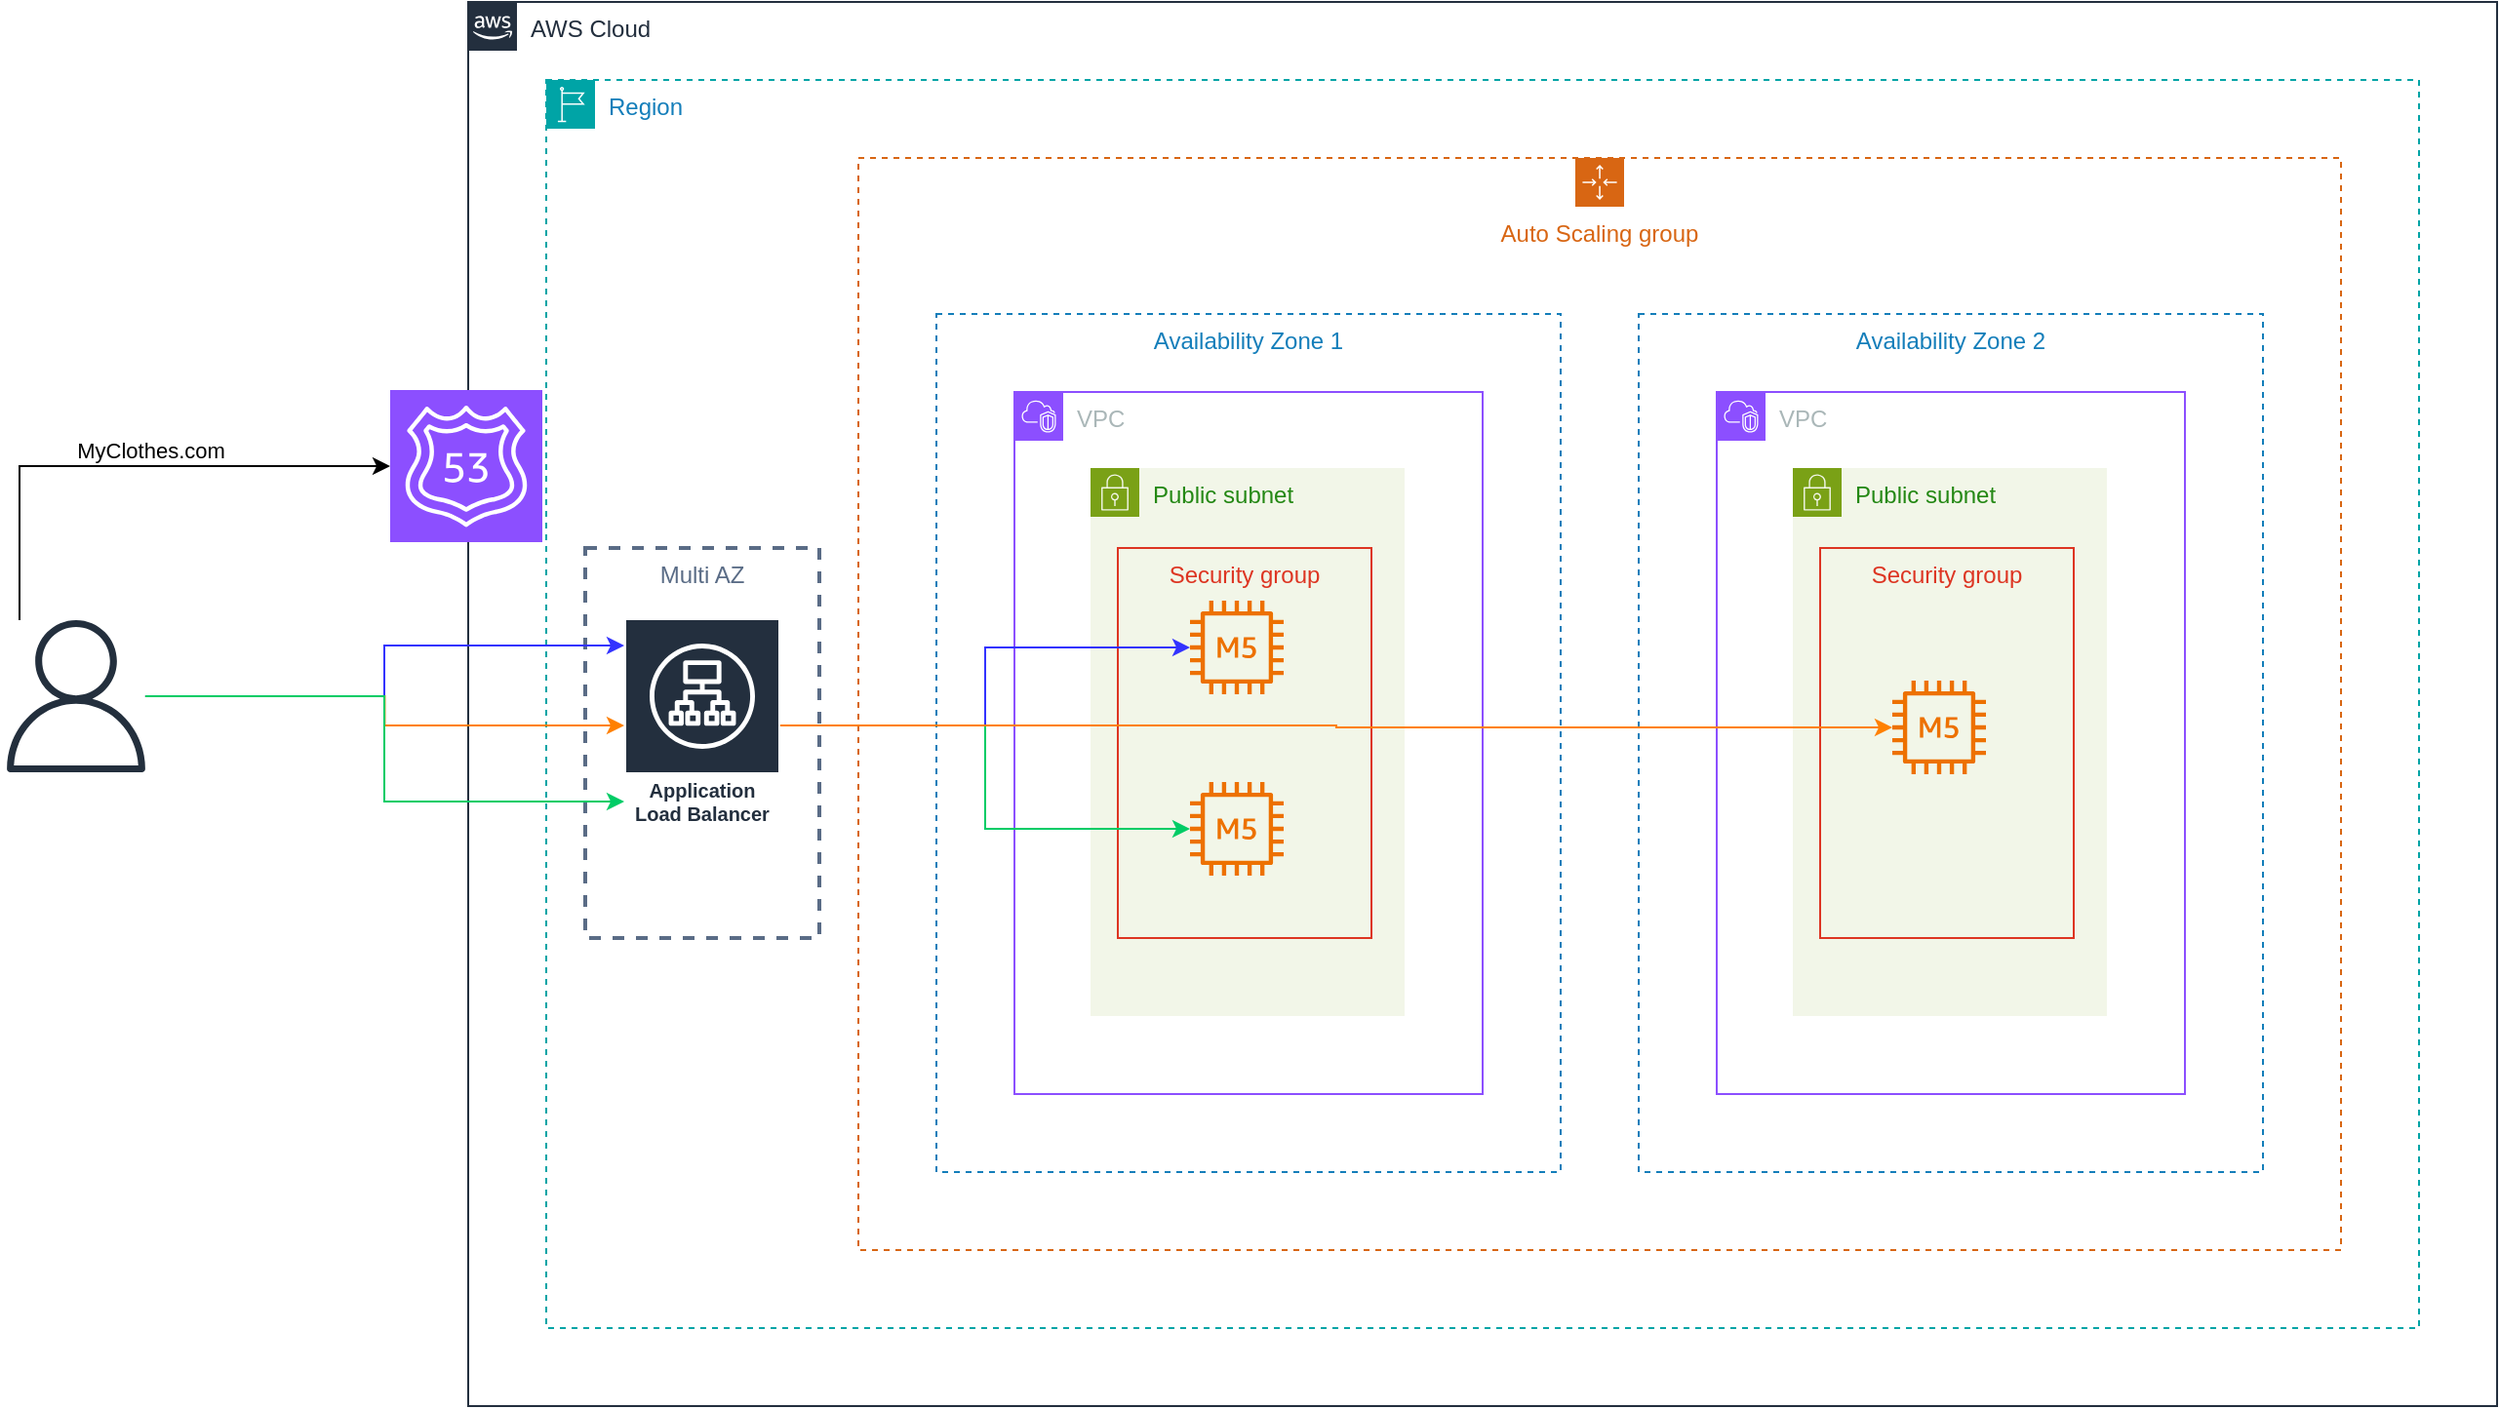 <mxfile version="28.2.0" pages="2">
  <diagram name="Case-1" id="PmD8lqB-uexvtJWTwt2q">
    <mxGraphModel dx="1747" dy="927" grid="1" gridSize="10" guides="1" tooltips="1" connect="1" arrows="1" fold="1" page="1" pageScale="1" pageWidth="1169" pageHeight="827" math="0" shadow="0">
      <root>
        <mxCell id="0" />
        <mxCell id="1" parent="0" />
        <mxCell id="tSjX2Kkg8_OPjPoX5KD2-1" value="AWS Cloud" style="points=[[0,0],[0.25,0],[0.5,0],[0.75,0],[1,0],[1,0.25],[1,0.5],[1,0.75],[1,1],[0.75,1],[0.5,1],[0.25,1],[0,1],[0,0.75],[0,0.5],[0,0.25]];outlineConnect=0;gradientColor=none;html=1;whiteSpace=wrap;fontSize=12;fontStyle=0;container=1;pointerEvents=0;collapsible=0;recursiveResize=0;shape=mxgraph.aws4.group;grIcon=mxgraph.aws4.group_aws_cloud_alt;strokeColor=#232F3E;fillColor=none;verticalAlign=top;align=left;spacingLeft=30;fontColor=#232F3E;dashed=0;" vertex="1" parent="1">
          <mxGeometry x="320" y="80" width="1040" height="720" as="geometry" />
        </mxCell>
        <mxCell id="tSjX2Kkg8_OPjPoX5KD2-3" value="Region" style="points=[[0,0],[0.25,0],[0.5,0],[0.75,0],[1,0],[1,0.25],[1,0.5],[1,0.75],[1,1],[0.75,1],[0.5,1],[0.25,1],[0,1],[0,0.75],[0,0.5],[0,0.25]];outlineConnect=0;gradientColor=none;html=1;whiteSpace=wrap;fontSize=12;fontStyle=0;container=1;pointerEvents=0;collapsible=0;recursiveResize=0;shape=mxgraph.aws4.group;grIcon=mxgraph.aws4.group_region;strokeColor=#00A4A6;fillColor=none;verticalAlign=top;align=left;spacingLeft=30;fontColor=#147EBA;dashed=1;" vertex="1" parent="tSjX2Kkg8_OPjPoX5KD2-1">
          <mxGeometry x="40" y="40" width="960" height="640" as="geometry" />
        </mxCell>
        <mxCell id="tSjX2Kkg8_OPjPoX5KD2-36" value="Multi AZ" style="fillColor=none;strokeColor=#5A6C86;dashed=1;verticalAlign=top;fontStyle=0;fontColor=#5A6C86;whiteSpace=wrap;html=1;strokeWidth=2;" vertex="1" parent="1">
          <mxGeometry x="380" y="360" width="120" height="200" as="geometry" />
        </mxCell>
        <mxCell id="tSjX2Kkg8_OPjPoX5KD2-6" value="Auto Scaling group" style="points=[[0,0],[0.25,0],[0.5,0],[0.75,0],[1,0],[1,0.25],[1,0.5],[1,0.75],[1,1],[0.75,1],[0.5,1],[0.25,1],[0,1],[0,0.75],[0,0.5],[0,0.25]];outlineConnect=0;gradientColor=none;html=1;whiteSpace=wrap;fontSize=12;fontStyle=0;container=1;pointerEvents=0;collapsible=0;recursiveResize=0;shape=mxgraph.aws4.groupCenter;grIcon=mxgraph.aws4.group_auto_scaling_group;grStroke=1;strokeColor=#D86613;fillColor=none;verticalAlign=top;align=center;fontColor=#D86613;dashed=1;spacingTop=25;" vertex="1" parent="1">
          <mxGeometry x="520" y="160" width="760" height="560" as="geometry" />
        </mxCell>
        <mxCell id="tSjX2Kkg8_OPjPoX5KD2-7" value="Availability Zone 1" style="fillColor=none;strokeColor=#147EBA;dashed=1;verticalAlign=top;fontStyle=0;fontColor=#147EBA;whiteSpace=wrap;html=1;" vertex="1" parent="tSjX2Kkg8_OPjPoX5KD2-6">
          <mxGeometry x="40" y="80" width="320" height="440" as="geometry" />
        </mxCell>
        <mxCell id="tSjX2Kkg8_OPjPoX5KD2-8" value="Availability Zone 2" style="fillColor=none;strokeColor=#147EBA;dashed=1;verticalAlign=top;fontStyle=0;fontColor=#147EBA;whiteSpace=wrap;html=1;" vertex="1" parent="tSjX2Kkg8_OPjPoX5KD2-6">
          <mxGeometry x="400" y="80" width="320" height="440" as="geometry" />
        </mxCell>
        <mxCell id="tSjX2Kkg8_OPjPoX5KD2-9" value="VPC" style="points=[[0,0],[0.25,0],[0.5,0],[0.75,0],[1,0],[1,0.25],[1,0.5],[1,0.75],[1,1],[0.75,1],[0.5,1],[0.25,1],[0,1],[0,0.75],[0,0.5],[0,0.25]];outlineConnect=0;gradientColor=none;html=1;whiteSpace=wrap;fontSize=12;fontStyle=0;container=1;pointerEvents=0;collapsible=0;recursiveResize=0;shape=mxgraph.aws4.group;grIcon=mxgraph.aws4.group_vpc2;strokeColor=#8C4FFF;fillColor=none;verticalAlign=top;align=left;spacingLeft=30;fontColor=#AAB7B8;dashed=0;" vertex="1" parent="tSjX2Kkg8_OPjPoX5KD2-6">
          <mxGeometry x="80" y="120" width="240" height="360" as="geometry" />
        </mxCell>
        <mxCell id="tSjX2Kkg8_OPjPoX5KD2-10" value="Public subnet" style="points=[[0,0],[0.25,0],[0.5,0],[0.75,0],[1,0],[1,0.25],[1,0.5],[1,0.75],[1,1],[0.75,1],[0.5,1],[0.25,1],[0,1],[0,0.75],[0,0.5],[0,0.25]];outlineConnect=0;gradientColor=none;html=1;whiteSpace=wrap;fontSize=12;fontStyle=0;container=1;pointerEvents=0;collapsible=0;recursiveResize=0;shape=mxgraph.aws4.group;grIcon=mxgraph.aws4.group_security_group;grStroke=0;strokeColor=#7AA116;fillColor=#F2F6E8;verticalAlign=top;align=left;spacingLeft=30;fontColor=#248814;dashed=1;strokeWidth=2;" vertex="1" parent="1">
          <mxGeometry x="639" y="319" width="161" height="281" as="geometry" />
        </mxCell>
        <mxCell id="tSjX2Kkg8_OPjPoX5KD2-12" value="Security group" style="fillColor=none;strokeColor=#DD3522;verticalAlign=top;fontStyle=0;fontColor=#DD3522;whiteSpace=wrap;html=1;" vertex="1" parent="1">
          <mxGeometry x="653" y="360" width="130" height="200" as="geometry" />
        </mxCell>
        <mxCell id="tSjX2Kkg8_OPjPoX5KD2-13" value="" style="sketch=0;outlineConnect=0;fontColor=#232F3E;gradientColor=none;fillColor=#ED7100;strokeColor=none;dashed=0;verticalLabelPosition=bottom;verticalAlign=top;align=center;html=1;fontSize=12;fontStyle=0;aspect=fixed;pointerEvents=1;shape=mxgraph.aws4.m5_instance;" vertex="1" parent="1">
          <mxGeometry x="690" y="387" width="48" height="48" as="geometry" />
        </mxCell>
        <mxCell id="tSjX2Kkg8_OPjPoX5KD2-14" value="" style="sketch=0;points=[[0,0,0],[0.25,0,0],[0.5,0,0],[0.75,0,0],[1,0,0],[0,1,0],[0.25,1,0],[0.5,1,0],[0.75,1,0],[1,1,0],[0,0.25,0],[0,0.5,0],[0,0.75,0],[1,0.25,0],[1,0.5,0],[1,0.75,0]];outlineConnect=0;fontColor=#232F3E;fillColor=#8C4FFF;strokeColor=#ffffff;dashed=0;verticalLabelPosition=bottom;verticalAlign=top;align=center;html=1;fontSize=12;fontStyle=0;aspect=fixed;shape=mxgraph.aws4.resourceIcon;resIcon=mxgraph.aws4.route_53;" vertex="1" parent="1">
          <mxGeometry x="280" y="279" width="78" height="78" as="geometry" />
        </mxCell>
        <mxCell id="tSjX2Kkg8_OPjPoX5KD2-28" style="edgeStyle=orthogonalEdgeStyle;rounded=0;orthogonalLoop=1;jettySize=auto;html=1;strokeColor=#3333FF;" edge="1" parent="1" source="tSjX2Kkg8_OPjPoX5KD2-16" target="tSjX2Kkg8_OPjPoX5KD2-13">
          <mxGeometry relative="1" as="geometry" />
        </mxCell>
        <mxCell id="tSjX2Kkg8_OPjPoX5KD2-32" style="edgeStyle=orthogonalEdgeStyle;rounded=0;orthogonalLoop=1;jettySize=auto;html=1;strokeColor=#00CC66;" edge="1" parent="1" source="tSjX2Kkg8_OPjPoX5KD2-16" target="tSjX2Kkg8_OPjPoX5KD2-31">
          <mxGeometry relative="1" as="geometry" />
        </mxCell>
        <mxCell id="tSjX2Kkg8_OPjPoX5KD2-16" value="Application Load Balancer" style="sketch=0;outlineConnect=0;fontColor=#232F3E;gradientColor=none;strokeColor=#ffffff;fillColor=#232F3E;dashed=0;verticalLabelPosition=middle;verticalAlign=bottom;align=center;html=1;whiteSpace=wrap;fontSize=10;fontStyle=1;spacing=3;shape=mxgraph.aws4.productIcon;prIcon=mxgraph.aws4.application_load_balancer;" vertex="1" parent="1">
          <mxGeometry x="400" y="396" width="80" height="110" as="geometry" />
        </mxCell>
        <mxCell id="tSjX2Kkg8_OPjPoX5KD2-33" style="edgeStyle=orthogonalEdgeStyle;rounded=0;orthogonalLoop=1;jettySize=auto;html=1;strokeColor=#FF8000;" edge="1" parent="1" source="tSjX2Kkg8_OPjPoX5KD2-20" target="tSjX2Kkg8_OPjPoX5KD2-16">
          <mxGeometry relative="1" as="geometry" />
        </mxCell>
        <mxCell id="tSjX2Kkg8_OPjPoX5KD2-34" style="edgeStyle=orthogonalEdgeStyle;rounded=0;orthogonalLoop=1;jettySize=auto;html=1;strokeColor=#3333FF;" edge="1" parent="1" source="tSjX2Kkg8_OPjPoX5KD2-20" target="tSjX2Kkg8_OPjPoX5KD2-16">
          <mxGeometry relative="1" as="geometry">
            <Array as="points">
              <mxPoint x="277" y="436" />
              <mxPoint x="277" y="410" />
            </Array>
          </mxGeometry>
        </mxCell>
        <mxCell id="tSjX2Kkg8_OPjPoX5KD2-35" style="edgeStyle=orthogonalEdgeStyle;rounded=0;orthogonalLoop=1;jettySize=auto;html=1;strokeColor=#00CC66;" edge="1" parent="1" source="tSjX2Kkg8_OPjPoX5KD2-20" target="tSjX2Kkg8_OPjPoX5KD2-16">
          <mxGeometry relative="1" as="geometry">
            <Array as="points">
              <mxPoint x="277" y="436" />
              <mxPoint x="277" y="490" />
            </Array>
          </mxGeometry>
        </mxCell>
        <mxCell id="tSjX2Kkg8_OPjPoX5KD2-20" value="" style="sketch=0;outlineConnect=0;fontColor=#232F3E;gradientColor=none;fillColor=#232F3D;strokeColor=none;dashed=0;verticalLabelPosition=bottom;verticalAlign=top;align=center;html=1;fontSize=12;fontStyle=0;aspect=fixed;pointerEvents=1;shape=mxgraph.aws4.user;" vertex="1" parent="1">
          <mxGeometry x="80" y="397" width="78" height="78" as="geometry" />
        </mxCell>
        <mxCell id="tSjX2Kkg8_OPjPoX5KD2-21" value="MyClothes.com" style="edgeStyle=orthogonalEdgeStyle;rounded=0;orthogonalLoop=1;jettySize=auto;html=1;entryX=0;entryY=0.5;entryDx=0;entryDy=0;entryPerimeter=0;" edge="1" parent="1" source="tSjX2Kkg8_OPjPoX5KD2-20" target="tSjX2Kkg8_OPjPoX5KD2-14">
          <mxGeometry x="0.084" y="8" relative="1" as="geometry">
            <Array as="points">
              <mxPoint x="90" y="318" />
            </Array>
            <mxPoint as="offset" />
          </mxGeometry>
        </mxCell>
        <mxCell id="tSjX2Kkg8_OPjPoX5KD2-24" value="VPC" style="points=[[0,0],[0.25,0],[0.5,0],[0.75,0],[1,0],[1,0.25],[1,0.5],[1,0.75],[1,1],[0.75,1],[0.5,1],[0.25,1],[0,1],[0,0.75],[0,0.5],[0,0.25]];outlineConnect=0;gradientColor=none;html=1;whiteSpace=wrap;fontSize=12;fontStyle=0;container=1;pointerEvents=0;collapsible=0;recursiveResize=0;shape=mxgraph.aws4.group;grIcon=mxgraph.aws4.group_vpc2;strokeColor=#8C4FFF;fillColor=none;verticalAlign=top;align=left;spacingLeft=30;fontColor=#AAB7B8;dashed=0;" vertex="1" parent="1">
          <mxGeometry x="960" y="280" width="240" height="360" as="geometry" />
        </mxCell>
        <mxCell id="tSjX2Kkg8_OPjPoX5KD2-25" value="Public subnet" style="points=[[0,0],[0.25,0],[0.5,0],[0.75,0],[1,0],[1,0.25],[1,0.5],[1,0.75],[1,1],[0.75,1],[0.5,1],[0.25,1],[0,1],[0,0.75],[0,0.5],[0,0.25]];outlineConnect=0;gradientColor=none;html=1;whiteSpace=wrap;fontSize=12;fontStyle=0;container=1;pointerEvents=0;collapsible=0;recursiveResize=0;shape=mxgraph.aws4.group;grIcon=mxgraph.aws4.group_security_group;grStroke=0;strokeColor=#7AA116;fillColor=#F2F6E8;verticalAlign=top;align=left;spacingLeft=30;fontColor=#248814;dashed=1;strokeWidth=2;" vertex="1" parent="1">
          <mxGeometry x="999" y="319" width="161" height="281" as="geometry" />
        </mxCell>
        <mxCell id="tSjX2Kkg8_OPjPoX5KD2-26" value="Security group" style="fillColor=none;strokeColor=#DD3522;verticalAlign=top;fontStyle=0;fontColor=#DD3522;whiteSpace=wrap;html=1;" vertex="1" parent="1">
          <mxGeometry x="1013" y="360" width="130" height="200" as="geometry" />
        </mxCell>
        <mxCell id="tSjX2Kkg8_OPjPoX5KD2-27" value="" style="sketch=0;outlineConnect=0;fontColor=#232F3E;gradientColor=none;fillColor=#ED7100;strokeColor=none;dashed=0;verticalLabelPosition=bottom;verticalAlign=top;align=center;html=1;fontSize=12;fontStyle=0;aspect=fixed;pointerEvents=1;shape=mxgraph.aws4.m5_instance;" vertex="1" parent="1">
          <mxGeometry x="1050" y="428" width="48" height="48" as="geometry" />
        </mxCell>
        <mxCell id="tSjX2Kkg8_OPjPoX5KD2-30" style="edgeStyle=orthogonalEdgeStyle;rounded=0;orthogonalLoop=1;jettySize=auto;html=1;strokeColor=#FF8000;" edge="1" parent="1" source="tSjX2Kkg8_OPjPoX5KD2-16" target="tSjX2Kkg8_OPjPoX5KD2-27">
          <mxGeometry relative="1" as="geometry" />
        </mxCell>
        <mxCell id="tSjX2Kkg8_OPjPoX5KD2-31" value="" style="sketch=0;outlineConnect=0;fontColor=#232F3E;gradientColor=none;fillColor=#ED7100;strokeColor=none;dashed=0;verticalLabelPosition=bottom;verticalAlign=top;align=center;html=1;fontSize=12;fontStyle=0;aspect=fixed;pointerEvents=1;shape=mxgraph.aws4.m5_instance;" vertex="1" parent="1">
          <mxGeometry x="690" y="480" width="48" height="48" as="geometry" />
        </mxCell>
      </root>
    </mxGraphModel>
  </diagram>
  <diagram name="Case-2" id="Vw9v8ACe-usxwkzMm9Ep">
    <mxGraphModel dx="1429" dy="758" grid="1" gridSize="10" guides="1" tooltips="1" connect="1" arrows="1" fold="1" page="1" pageScale="1" pageWidth="1169" pageHeight="827" math="0" shadow="0">
      <root>
        <mxCell id="n-77h0uEQF4_lUiQXGR1-0" />
        <mxCell id="n-77h0uEQF4_lUiQXGR1-1" parent="n-77h0uEQF4_lUiQXGR1-0" />
        <mxCell id="n-77h0uEQF4_lUiQXGR1-2" value="AWS Cloud" style="points=[[0,0],[0.25,0],[0.5,0],[0.75,0],[1,0],[1,0.25],[1,0.5],[1,0.75],[1,1],[0.75,1],[0.5,1],[0.25,1],[0,1],[0,0.75],[0,0.5],[0,0.25]];outlineConnect=0;gradientColor=none;html=1;whiteSpace=wrap;fontSize=12;fontStyle=0;container=1;pointerEvents=0;collapsible=0;recursiveResize=0;shape=mxgraph.aws4.group;grIcon=mxgraph.aws4.group_aws_cloud_alt;strokeColor=#232F3E;fillColor=none;verticalAlign=top;align=left;spacingLeft=30;fontColor=#232F3E;dashed=0;" vertex="1" parent="n-77h0uEQF4_lUiQXGR1-1">
          <mxGeometry x="320" y="80" width="1240" height="720" as="geometry" />
        </mxCell>
        <mxCell id="n-77h0uEQF4_lUiQXGR1-3" value="Region" style="points=[[0,0],[0.25,0],[0.5,0],[0.75,0],[1,0],[1,0.25],[1,0.5],[1,0.75],[1,1],[0.75,1],[0.5,1],[0.25,1],[0,1],[0,0.75],[0,0.5],[0,0.25]];outlineConnect=0;gradientColor=none;html=1;whiteSpace=wrap;fontSize=12;fontStyle=0;container=1;pointerEvents=0;collapsible=0;recursiveResize=0;shape=mxgraph.aws4.group;grIcon=mxgraph.aws4.group_region;strokeColor=#00A4A6;fillColor=none;verticalAlign=top;align=left;spacingLeft=30;fontColor=#147EBA;dashed=1;" vertex="1" parent="n-77h0uEQF4_lUiQXGR1-2">
          <mxGeometry x="40" y="40" width="1160" height="640" as="geometry" />
        </mxCell>
        <mxCell id="WQ26qNBEZb959djBiWux-2" value="RDS" style="sketch=0;points=[[0,0,0],[0.25,0,0],[0.5,0,0],[0.75,0,0],[1,0,0],[0,1,0],[0.25,1,0],[0.5,1,0],[0.75,1,0],[1,1,0],[0,0.25,0],[0,0.5,0],[0,0.75,0],[1,0.25,0],[1,0.5,0],[1,0.75,0]];outlineConnect=0;fontColor=#000000;fillColor=#0050ef;strokeColor=#FFFFFF;dashed=0;verticalLabelPosition=bottom;verticalAlign=top;align=center;html=1;fontSize=12;fontStyle=0;aspect=fixed;shape=mxgraph.aws4.resourceIcon;resIcon=mxgraph.aws4.rds;" vertex="1" parent="n-77h0uEQF4_lUiQXGR1-3">
          <mxGeometry x="1000" y="343" width="78" height="78" as="geometry" />
        </mxCell>
        <mxCell id="n-77h0uEQF4_lUiQXGR1-4" value="Multi AZ" style="fillColor=none;strokeColor=#5A6C86;dashed=1;verticalAlign=top;fontStyle=0;fontColor=#5A6C86;whiteSpace=wrap;html=1;strokeWidth=2;" vertex="1" parent="n-77h0uEQF4_lUiQXGR1-1">
          <mxGeometry x="380" y="360" width="120" height="200" as="geometry" />
        </mxCell>
        <mxCell id="n-77h0uEQF4_lUiQXGR1-5" value="Auto Scaling group" style="points=[[0,0],[0.25,0],[0.5,0],[0.75,0],[1,0],[1,0.25],[1,0.5],[1,0.75],[1,1],[0.75,1],[0.5,1],[0.25,1],[0,1],[0,0.75],[0,0.5],[0,0.25]];outlineConnect=0;gradientColor=none;html=1;whiteSpace=wrap;fontSize=12;fontStyle=0;container=1;pointerEvents=0;collapsible=0;recursiveResize=0;shape=mxgraph.aws4.groupCenter;grIcon=mxgraph.aws4.group_auto_scaling_group;grStroke=1;strokeColor=#D86613;fillColor=none;verticalAlign=top;align=center;fontColor=#D86613;dashed=1;spacingTop=25;" vertex="1" parent="n-77h0uEQF4_lUiQXGR1-1">
          <mxGeometry x="520" y="160" width="760" height="560" as="geometry" />
        </mxCell>
        <mxCell id="n-77h0uEQF4_lUiQXGR1-6" value="Availability Zone 1" style="fillColor=none;strokeColor=#147EBA;dashed=1;verticalAlign=top;fontStyle=0;fontColor=#147EBA;whiteSpace=wrap;html=1;" vertex="1" parent="n-77h0uEQF4_lUiQXGR1-5">
          <mxGeometry x="40" y="80" width="320" height="440" as="geometry" />
        </mxCell>
        <mxCell id="n-77h0uEQF4_lUiQXGR1-7" value="Availability Zone 2" style="fillColor=none;strokeColor=#147EBA;dashed=1;verticalAlign=top;fontStyle=0;fontColor=#147EBA;whiteSpace=wrap;html=1;" vertex="1" parent="n-77h0uEQF4_lUiQXGR1-5">
          <mxGeometry x="400" y="80" width="320" height="440" as="geometry" />
        </mxCell>
        <mxCell id="n-77h0uEQF4_lUiQXGR1-8" value="VPC" style="points=[[0,0],[0.25,0],[0.5,0],[0.75,0],[1,0],[1,0.25],[1,0.5],[1,0.75],[1,1],[0.75,1],[0.5,1],[0.25,1],[0,1],[0,0.75],[0,0.5],[0,0.25]];outlineConnect=0;gradientColor=none;html=1;whiteSpace=wrap;fontSize=12;fontStyle=0;container=1;pointerEvents=0;collapsible=0;recursiveResize=0;shape=mxgraph.aws4.group;grIcon=mxgraph.aws4.group_vpc2;strokeColor=#8C4FFF;fillColor=none;verticalAlign=top;align=left;spacingLeft=30;fontColor=#AAB7B8;dashed=0;" vertex="1" parent="n-77h0uEQF4_lUiQXGR1-5">
          <mxGeometry x="80" y="120" width="240" height="360" as="geometry" />
        </mxCell>
        <mxCell id="n-77h0uEQF4_lUiQXGR1-9" value="Public subnet" style="points=[[0,0],[0.25,0],[0.5,0],[0.75,0],[1,0],[1,0.25],[1,0.5],[1,0.75],[1,1],[0.75,1],[0.5,1],[0.25,1],[0,1],[0,0.75],[0,0.5],[0,0.25]];outlineConnect=0;gradientColor=none;html=1;whiteSpace=wrap;fontSize=12;fontStyle=0;container=1;pointerEvents=0;collapsible=0;recursiveResize=0;shape=mxgraph.aws4.group;grIcon=mxgraph.aws4.group_security_group;grStroke=0;strokeColor=#7AA116;fillColor=#F2F6E8;verticalAlign=top;align=left;spacingLeft=30;fontColor=#248814;dashed=1;strokeWidth=2;" vertex="1" parent="n-77h0uEQF4_lUiQXGR1-1">
          <mxGeometry x="639" y="319" width="161" height="281" as="geometry" />
        </mxCell>
        <mxCell id="n-77h0uEQF4_lUiQXGR1-10" value="Security group" style="fillColor=none;strokeColor=#DD3522;verticalAlign=top;fontStyle=0;fontColor=#DD3522;whiteSpace=wrap;html=1;" vertex="1" parent="n-77h0uEQF4_lUiQXGR1-1">
          <mxGeometry x="653" y="360" width="130" height="200" as="geometry" />
        </mxCell>
        <mxCell id="n-77h0uEQF4_lUiQXGR1-11" value="" style="sketch=0;outlineConnect=0;fontColor=#232F3E;gradientColor=none;fillColor=#ED7100;strokeColor=none;dashed=0;verticalLabelPosition=bottom;verticalAlign=top;align=center;html=1;fontSize=12;fontStyle=0;aspect=fixed;pointerEvents=1;shape=mxgraph.aws4.m5_instance;" vertex="1" parent="n-77h0uEQF4_lUiQXGR1-1">
          <mxGeometry x="690" y="387" width="48" height="48" as="geometry" />
        </mxCell>
        <mxCell id="n-77h0uEQF4_lUiQXGR1-12" value="" style="sketch=0;points=[[0,0,0],[0.25,0,0],[0.5,0,0],[0.75,0,0],[1,0,0],[0,1,0],[0.25,1,0],[0.5,1,0],[0.75,1,0],[1,1,0],[0,0.25,0],[0,0.5,0],[0,0.75,0],[1,0.25,0],[1,0.5,0],[1,0.75,0]];outlineConnect=0;fontColor=#232F3E;fillColor=#8C4FFF;strokeColor=#ffffff;dashed=0;verticalLabelPosition=bottom;verticalAlign=top;align=center;html=1;fontSize=12;fontStyle=0;aspect=fixed;shape=mxgraph.aws4.resourceIcon;resIcon=mxgraph.aws4.route_53;" vertex="1" parent="n-77h0uEQF4_lUiQXGR1-1">
          <mxGeometry x="280" y="279" width="78" height="78" as="geometry" />
        </mxCell>
        <mxCell id="n-77h0uEQF4_lUiQXGR1-13" style="edgeStyle=orthogonalEdgeStyle;rounded=0;orthogonalLoop=1;jettySize=auto;html=1;strokeColor=#3333FF;" edge="1" parent="n-77h0uEQF4_lUiQXGR1-1" source="n-77h0uEQF4_lUiQXGR1-15" target="n-77h0uEQF4_lUiQXGR1-11">
          <mxGeometry relative="1" as="geometry" />
        </mxCell>
        <mxCell id="n-77h0uEQF4_lUiQXGR1-14" style="edgeStyle=orthogonalEdgeStyle;rounded=0;orthogonalLoop=1;jettySize=auto;html=1;strokeColor=#00CC66;" edge="1" parent="n-77h0uEQF4_lUiQXGR1-1" source="n-77h0uEQF4_lUiQXGR1-15" target="n-77h0uEQF4_lUiQXGR1-26">
          <mxGeometry relative="1" as="geometry" />
        </mxCell>
        <mxCell id="n-77h0uEQF4_lUiQXGR1-15" value="Application Load Balancer" style="sketch=0;outlineConnect=0;fontColor=#232F3E;gradientColor=none;strokeColor=#ffffff;fillColor=#232F3E;dashed=0;verticalLabelPosition=middle;verticalAlign=bottom;align=center;html=1;whiteSpace=wrap;fontSize=10;fontStyle=1;spacing=3;shape=mxgraph.aws4.productIcon;prIcon=mxgraph.aws4.application_load_balancer;" vertex="1" parent="n-77h0uEQF4_lUiQXGR1-1">
          <mxGeometry x="400" y="396" width="80" height="110" as="geometry" />
        </mxCell>
        <mxCell id="n-77h0uEQF4_lUiQXGR1-16" style="edgeStyle=orthogonalEdgeStyle;rounded=0;orthogonalLoop=1;jettySize=auto;html=1;strokeColor=#FF8000;" edge="1" parent="n-77h0uEQF4_lUiQXGR1-1" source="n-77h0uEQF4_lUiQXGR1-19" target="n-77h0uEQF4_lUiQXGR1-15">
          <mxGeometry relative="1" as="geometry" />
        </mxCell>
        <mxCell id="n-77h0uEQF4_lUiQXGR1-17" style="edgeStyle=orthogonalEdgeStyle;rounded=0;orthogonalLoop=1;jettySize=auto;html=1;strokeColor=#3333FF;" edge="1" parent="n-77h0uEQF4_lUiQXGR1-1" source="n-77h0uEQF4_lUiQXGR1-19" target="n-77h0uEQF4_lUiQXGR1-15">
          <mxGeometry relative="1" as="geometry">
            <Array as="points">
              <mxPoint x="277" y="436" />
              <mxPoint x="277" y="410" />
            </Array>
          </mxGeometry>
        </mxCell>
        <mxCell id="n-77h0uEQF4_lUiQXGR1-18" style="edgeStyle=orthogonalEdgeStyle;rounded=0;orthogonalLoop=1;jettySize=auto;html=1;strokeColor=#00CC66;" edge="1" parent="n-77h0uEQF4_lUiQXGR1-1" source="n-77h0uEQF4_lUiQXGR1-19" target="n-77h0uEQF4_lUiQXGR1-15">
          <mxGeometry relative="1" as="geometry">
            <Array as="points">
              <mxPoint x="277" y="436" />
              <mxPoint x="277" y="490" />
            </Array>
          </mxGeometry>
        </mxCell>
        <mxCell id="n-77h0uEQF4_lUiQXGR1-19" value="" style="sketch=0;outlineConnect=0;fontColor=#232F3E;gradientColor=none;fillColor=#232F3D;strokeColor=none;dashed=0;verticalLabelPosition=bottom;verticalAlign=top;align=center;html=1;fontSize=12;fontStyle=0;aspect=fixed;pointerEvents=1;shape=mxgraph.aws4.user;" vertex="1" parent="n-77h0uEQF4_lUiQXGR1-1">
          <mxGeometry x="80" y="397" width="78" height="78" as="geometry" />
        </mxCell>
        <mxCell id="n-77h0uEQF4_lUiQXGR1-20" value="MyClothes.com" style="edgeStyle=orthogonalEdgeStyle;rounded=0;orthogonalLoop=1;jettySize=auto;html=1;entryX=0;entryY=0.5;entryDx=0;entryDy=0;entryPerimeter=0;" edge="1" parent="n-77h0uEQF4_lUiQXGR1-1" source="n-77h0uEQF4_lUiQXGR1-19" target="n-77h0uEQF4_lUiQXGR1-12">
          <mxGeometry x="0.084" y="8" relative="1" as="geometry">
            <Array as="points">
              <mxPoint x="90" y="318" />
            </Array>
            <mxPoint as="offset" />
          </mxGeometry>
        </mxCell>
        <mxCell id="n-77h0uEQF4_lUiQXGR1-21" value="VPC" style="points=[[0,0],[0.25,0],[0.5,0],[0.75,0],[1,0],[1,0.25],[1,0.5],[1,0.75],[1,1],[0.75,1],[0.5,1],[0.25,1],[0,1],[0,0.75],[0,0.5],[0,0.25]];outlineConnect=0;gradientColor=none;html=1;whiteSpace=wrap;fontSize=12;fontStyle=0;container=1;pointerEvents=0;collapsible=0;recursiveResize=0;shape=mxgraph.aws4.group;grIcon=mxgraph.aws4.group_vpc2;strokeColor=#8C4FFF;fillColor=none;verticalAlign=top;align=left;spacingLeft=30;fontColor=#AAB7B8;dashed=0;" vertex="1" parent="n-77h0uEQF4_lUiQXGR1-1">
          <mxGeometry x="960" y="280" width="240" height="360" as="geometry" />
        </mxCell>
        <mxCell id="n-77h0uEQF4_lUiQXGR1-22" value="Public subnet" style="points=[[0,0],[0.25,0],[0.5,0],[0.75,0],[1,0],[1,0.25],[1,0.5],[1,0.75],[1,1],[0.75,1],[0.5,1],[0.25,1],[0,1],[0,0.75],[0,0.5],[0,0.25]];outlineConnect=0;gradientColor=none;html=1;whiteSpace=wrap;fontSize=12;fontStyle=0;container=1;pointerEvents=0;collapsible=0;recursiveResize=0;shape=mxgraph.aws4.group;grIcon=mxgraph.aws4.group_security_group;grStroke=0;strokeColor=#7AA116;fillColor=#F2F6E8;verticalAlign=top;align=left;spacingLeft=30;fontColor=#248814;dashed=1;strokeWidth=2;" vertex="1" parent="n-77h0uEQF4_lUiQXGR1-1">
          <mxGeometry x="999" y="319" width="161" height="281" as="geometry" />
        </mxCell>
        <mxCell id="n-77h0uEQF4_lUiQXGR1-23" value="Security group" style="fillColor=none;strokeColor=#DD3522;verticalAlign=top;fontStyle=0;fontColor=#DD3522;whiteSpace=wrap;html=1;" vertex="1" parent="n-77h0uEQF4_lUiQXGR1-1">
          <mxGeometry x="1013" y="360" width="130" height="200" as="geometry" />
        </mxCell>
        <mxCell id="n-77h0uEQF4_lUiQXGR1-24" value="" style="sketch=0;outlineConnect=0;fontColor=#232F3E;gradientColor=none;fillColor=#ED7100;strokeColor=none;dashed=0;verticalLabelPosition=bottom;verticalAlign=top;align=center;html=1;fontSize=12;fontStyle=0;aspect=fixed;pointerEvents=1;shape=mxgraph.aws4.m5_instance;" vertex="1" parent="n-77h0uEQF4_lUiQXGR1-1">
          <mxGeometry x="1050" y="428" width="48" height="48" as="geometry" />
        </mxCell>
        <mxCell id="n-77h0uEQF4_lUiQXGR1-25" style="edgeStyle=orthogonalEdgeStyle;rounded=0;orthogonalLoop=1;jettySize=auto;html=1;strokeColor=#FF8000;" edge="1" parent="n-77h0uEQF4_lUiQXGR1-1" source="n-77h0uEQF4_lUiQXGR1-15" target="n-77h0uEQF4_lUiQXGR1-24">
          <mxGeometry relative="1" as="geometry" />
        </mxCell>
        <mxCell id="n-77h0uEQF4_lUiQXGR1-26" value="" style="sketch=0;outlineConnect=0;fontColor=#232F3E;gradientColor=none;fillColor=#ED7100;strokeColor=none;dashed=0;verticalLabelPosition=bottom;verticalAlign=top;align=center;html=1;fontSize=12;fontStyle=0;aspect=fixed;pointerEvents=1;shape=mxgraph.aws4.m5_instance;" vertex="1" parent="n-77h0uEQF4_lUiQXGR1-1">
          <mxGeometry x="690" y="480" width="48" height="48" as="geometry" />
        </mxCell>
        <mxCell id="WQ26qNBEZb959djBiWux-1" value="ElastiCache" style="sketch=0;points=[[0,0,0],[0.25,0,0],[0.5,0,0],[0.75,0,0],[1,0,0],[0,1,0],[0.25,1,0],[0.5,1,0],[0.75,1,0],[1,1,0],[0,0.25,0],[0,0.5,0],[0,0.75,0],[1,0.25,0],[1,0.5,0],[1,0.75,0]];outlineConnect=0;fillColor=#0050ef;strokeColor=#FFFFFF;dashed=0;verticalLabelPosition=bottom;verticalAlign=top;align=center;html=1;fontSize=12;fontStyle=0;aspect=fixed;shape=mxgraph.aws4.resourceIcon;resIcon=mxgraph.aws4.elasticache;fontColor=#000000;" vertex="1" parent="n-77h0uEQF4_lUiQXGR1-1">
          <mxGeometry x="1360" y="240" width="78" height="78" as="geometry" />
        </mxCell>
        <mxCell id="WQ26qNBEZb959djBiWux-3" style="edgeStyle=orthogonalEdgeStyle;rounded=0;orthogonalLoop=1;jettySize=auto;html=1;entryX=0;entryY=0.5;entryDx=0;entryDy=0;entryPerimeter=0;" edge="1" parent="n-77h0uEQF4_lUiQXGR1-1" source="n-77h0uEQF4_lUiQXGR1-24" target="WQ26qNBEZb959djBiWux-1">
          <mxGeometry relative="1" as="geometry" />
        </mxCell>
        <mxCell id="WQ26qNBEZb959djBiWux-5" style="edgeStyle=orthogonalEdgeStyle;rounded=0;orthogonalLoop=1;jettySize=auto;html=1;entryX=0;entryY=0.5;entryDx=0;entryDy=0;entryPerimeter=0;" edge="1" parent="n-77h0uEQF4_lUiQXGR1-1" source="n-77h0uEQF4_lUiQXGR1-26" target="WQ26qNBEZb959djBiWux-2">
          <mxGeometry relative="1" as="geometry" />
        </mxCell>
      </root>
    </mxGraphModel>
  </diagram>
</mxfile>
